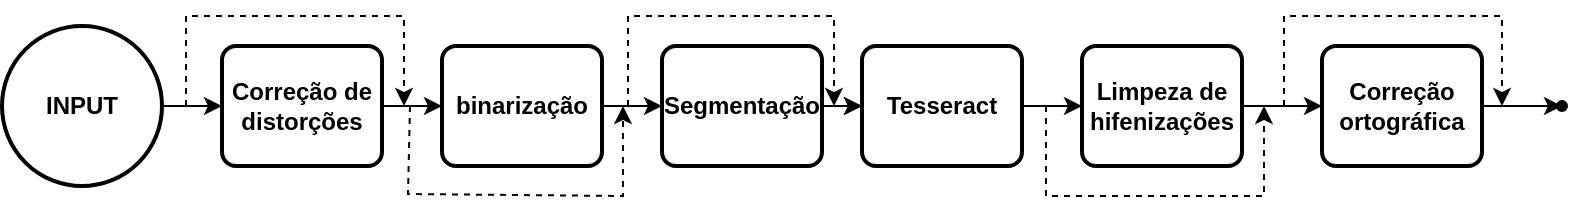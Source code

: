 <mxfile version="24.7.8">
  <diagram id="C5RBs43oDa-KdzZeNtuy" name="Page-1">
    <mxGraphModel dx="629" dy="566" grid="0" gridSize="10" guides="1" tooltips="1" connect="1" arrows="1" fold="1" page="1" pageScale="1" pageWidth="827" pageHeight="1169" math="0" shadow="0">
      <root>
        <mxCell id="WIyWlLk6GJQsqaUBKTNV-0" />
        <mxCell id="WIyWlLk6GJQsqaUBKTNV-1" parent="WIyWlLk6GJQsqaUBKTNV-0" />
        <mxCell id="sKiI-H81xx_cEQ90ABMz-0" value="" style="shape=waypoint;sketch=0;fillStyle=solid;size=6;pointerEvents=1;points=[];fillColor=none;resizable=0;rotatable=0;perimeter=centerPerimeter;snapToPoint=1;" parent="WIyWlLk6GJQsqaUBKTNV-1" vertex="1">
          <mxGeometry x="789" y="149" width="20" height="20" as="geometry" />
        </mxCell>
        <mxCell id="sKiI-H81xx_cEQ90ABMz-8" value="" style="edgeStyle=orthogonalEdgeStyle;rounded=0;orthogonalLoop=1;jettySize=auto;html=1;" parent="WIyWlLk6GJQsqaUBKTNV-1" source="sKiI-H81xx_cEQ90ABMz-1" target="sKiI-H81xx_cEQ90ABMz-6" edge="1">
          <mxGeometry relative="1" as="geometry" />
        </mxCell>
        <mxCell id="sKiI-H81xx_cEQ90ABMz-1" value="INPUT" style="strokeWidth=2;html=1;shape=mxgraph.flowchart.start_2;whiteSpace=wrap;fontStyle=1" parent="WIyWlLk6GJQsqaUBKTNV-1" vertex="1">
          <mxGeometry x="19" y="119" width="80" height="80" as="geometry" />
        </mxCell>
        <mxCell id="sKiI-H81xx_cEQ90ABMz-10" value="" style="edgeStyle=orthogonalEdgeStyle;rounded=0;orthogonalLoop=1;jettySize=auto;html=1;" parent="WIyWlLk6GJQsqaUBKTNV-1" source="sKiI-H81xx_cEQ90ABMz-2" target="sKiI-H81xx_cEQ90ABMz-7" edge="1">
          <mxGeometry relative="1" as="geometry" />
        </mxCell>
        <mxCell id="sKiI-H81xx_cEQ90ABMz-2" value="&lt;b&gt;binarização&lt;/b&gt;" style="rounded=1;whiteSpace=wrap;html=1;absoluteArcSize=1;arcSize=14;strokeWidth=2;" parent="WIyWlLk6GJQsqaUBKTNV-1" vertex="1">
          <mxGeometry x="239" y="129" width="80" height="60" as="geometry" />
        </mxCell>
        <mxCell id="sKiI-H81xx_cEQ90ABMz-12" value="" style="edgeStyle=orthogonalEdgeStyle;rounded=0;orthogonalLoop=1;jettySize=auto;html=1;" parent="WIyWlLk6GJQsqaUBKTNV-1" source="sKiI-H81xx_cEQ90ABMz-3" target="sKiI-H81xx_cEQ90ABMz-5" edge="1">
          <mxGeometry relative="1" as="geometry" />
        </mxCell>
        <mxCell id="sKiI-H81xx_cEQ90ABMz-3" value="&lt;b&gt;Tesseract&lt;/b&gt;" style="rounded=1;whiteSpace=wrap;html=1;absoluteArcSize=1;arcSize=14;strokeWidth=2;" parent="WIyWlLk6GJQsqaUBKTNV-1" vertex="1">
          <mxGeometry x="449" y="129" width="80" height="60" as="geometry" />
        </mxCell>
        <mxCell id="sKiI-H81xx_cEQ90ABMz-14" value="" style="edgeStyle=orthogonalEdgeStyle;rounded=0;orthogonalLoop=1;jettySize=auto;html=1;" parent="WIyWlLk6GJQsqaUBKTNV-1" source="sKiI-H81xx_cEQ90ABMz-4" target="sKiI-H81xx_cEQ90ABMz-0" edge="1">
          <mxGeometry relative="1" as="geometry" />
        </mxCell>
        <mxCell id="sKiI-H81xx_cEQ90ABMz-4" value="&lt;b&gt;Correção ortográfica&lt;/b&gt;" style="rounded=1;whiteSpace=wrap;html=1;absoluteArcSize=1;arcSize=14;strokeWidth=2;" parent="WIyWlLk6GJQsqaUBKTNV-1" vertex="1">
          <mxGeometry x="679" y="129" width="80" height="60" as="geometry" />
        </mxCell>
        <mxCell id="sKiI-H81xx_cEQ90ABMz-13" value="" style="edgeStyle=orthogonalEdgeStyle;rounded=0;orthogonalLoop=1;jettySize=auto;html=1;" parent="WIyWlLk6GJQsqaUBKTNV-1" source="sKiI-H81xx_cEQ90ABMz-5" target="sKiI-H81xx_cEQ90ABMz-4" edge="1">
          <mxGeometry relative="1" as="geometry" />
        </mxCell>
        <mxCell id="sKiI-H81xx_cEQ90ABMz-5" value="&lt;b&gt;Limpeza de hifenizações&lt;/b&gt;" style="rounded=1;whiteSpace=wrap;html=1;absoluteArcSize=1;arcSize=14;strokeWidth=2;" parent="WIyWlLk6GJQsqaUBKTNV-1" vertex="1">
          <mxGeometry x="559" y="129" width="80" height="60" as="geometry" />
        </mxCell>
        <mxCell id="sKiI-H81xx_cEQ90ABMz-9" value="" style="edgeStyle=orthogonalEdgeStyle;rounded=0;orthogonalLoop=1;jettySize=auto;html=1;" parent="WIyWlLk6GJQsqaUBKTNV-1" source="sKiI-H81xx_cEQ90ABMz-6" target="sKiI-H81xx_cEQ90ABMz-2" edge="1">
          <mxGeometry relative="1" as="geometry" />
        </mxCell>
        <mxCell id="sKiI-H81xx_cEQ90ABMz-6" value="&lt;b&gt;Correção de distorções&lt;/b&gt;" style="rounded=1;whiteSpace=wrap;html=1;absoluteArcSize=1;arcSize=14;strokeWidth=2;" parent="WIyWlLk6GJQsqaUBKTNV-1" vertex="1">
          <mxGeometry x="129" y="129" width="80" height="60" as="geometry" />
        </mxCell>
        <mxCell id="sKiI-H81xx_cEQ90ABMz-11" value="" style="edgeStyle=orthogonalEdgeStyle;rounded=0;orthogonalLoop=1;jettySize=auto;html=1;" parent="WIyWlLk6GJQsqaUBKTNV-1" source="sKiI-H81xx_cEQ90ABMz-7" target="sKiI-H81xx_cEQ90ABMz-3" edge="1">
          <mxGeometry relative="1" as="geometry" />
        </mxCell>
        <mxCell id="CEd-OkF-5jvpk3onA7-Y-0" value="" style="edgeStyle=orthogonalEdgeStyle;rounded=0;orthogonalLoop=1;jettySize=auto;html=1;" edge="1" parent="WIyWlLk6GJQsqaUBKTNV-1" source="sKiI-H81xx_cEQ90ABMz-7" target="sKiI-H81xx_cEQ90ABMz-3">
          <mxGeometry relative="1" as="geometry" />
        </mxCell>
        <mxCell id="sKiI-H81xx_cEQ90ABMz-7" value="&lt;b&gt;Segmentação&lt;/b&gt;" style="rounded=1;whiteSpace=wrap;html=1;absoluteArcSize=1;arcSize=14;strokeWidth=2;" parent="WIyWlLk6GJQsqaUBKTNV-1" vertex="1">
          <mxGeometry x="349" y="129" width="80" height="60" as="geometry" />
        </mxCell>
        <mxCell id="Uol5CvaqCFFLuKALtrlh-1" value="" style="endArrow=classic;html=1;rounded=0;dashed=1;" parent="WIyWlLk6GJQsqaUBKTNV-1" edge="1">
          <mxGeometry width="50" height="50" relative="1" as="geometry">
            <mxPoint x="111" y="159" as="sourcePoint" />
            <mxPoint x="220" y="159" as="targetPoint" />
            <Array as="points">
              <mxPoint x="111" y="114" />
              <mxPoint x="220" y="114" />
            </Array>
          </mxGeometry>
        </mxCell>
        <mxCell id="Uol5CvaqCFFLuKALtrlh-3" value="" style="endArrow=classic;html=1;rounded=0;dashed=1;" parent="WIyWlLk6GJQsqaUBKTNV-1" edge="1">
          <mxGeometry width="50" height="50" relative="1" as="geometry">
            <mxPoint x="223" y="159" as="sourcePoint" />
            <mxPoint x="329.5" y="159" as="targetPoint" />
            <Array as="points">
              <mxPoint x="222" y="203" />
              <mxPoint x="329.5" y="204" />
            </Array>
          </mxGeometry>
        </mxCell>
        <mxCell id="Uol5CvaqCFFLuKALtrlh-4" value="" style="endArrow=classic;html=1;rounded=0;dashed=1;" parent="WIyWlLk6GJQsqaUBKTNV-1" edge="1">
          <mxGeometry width="50" height="50" relative="1" as="geometry">
            <mxPoint x="541" y="159" as="sourcePoint" />
            <mxPoint x="650" y="159" as="targetPoint" />
            <Array as="points">
              <mxPoint x="541" y="204" />
              <mxPoint x="650" y="204" />
            </Array>
          </mxGeometry>
        </mxCell>
        <mxCell id="Uol5CvaqCFFLuKALtrlh-5" value="" style="endArrow=classic;html=1;rounded=0;dashed=1;" parent="WIyWlLk6GJQsqaUBKTNV-1" edge="1">
          <mxGeometry width="50" height="50" relative="1" as="geometry">
            <mxPoint x="332" y="159" as="sourcePoint" />
            <mxPoint x="435" y="159" as="targetPoint" />
            <Array as="points">
              <mxPoint x="332" y="114" />
              <mxPoint x="435" y="114" />
            </Array>
          </mxGeometry>
        </mxCell>
        <mxCell id="Uol5CvaqCFFLuKALtrlh-6" value="" style="endArrow=classic;html=1;rounded=0;dashed=1;" parent="WIyWlLk6GJQsqaUBKTNV-1" edge="1">
          <mxGeometry width="50" height="50" relative="1" as="geometry">
            <mxPoint x="660" y="159" as="sourcePoint" />
            <mxPoint x="769" y="159" as="targetPoint" />
            <Array as="points">
              <mxPoint x="660" y="114" />
              <mxPoint x="769" y="114" />
            </Array>
          </mxGeometry>
        </mxCell>
      </root>
    </mxGraphModel>
  </diagram>
</mxfile>
